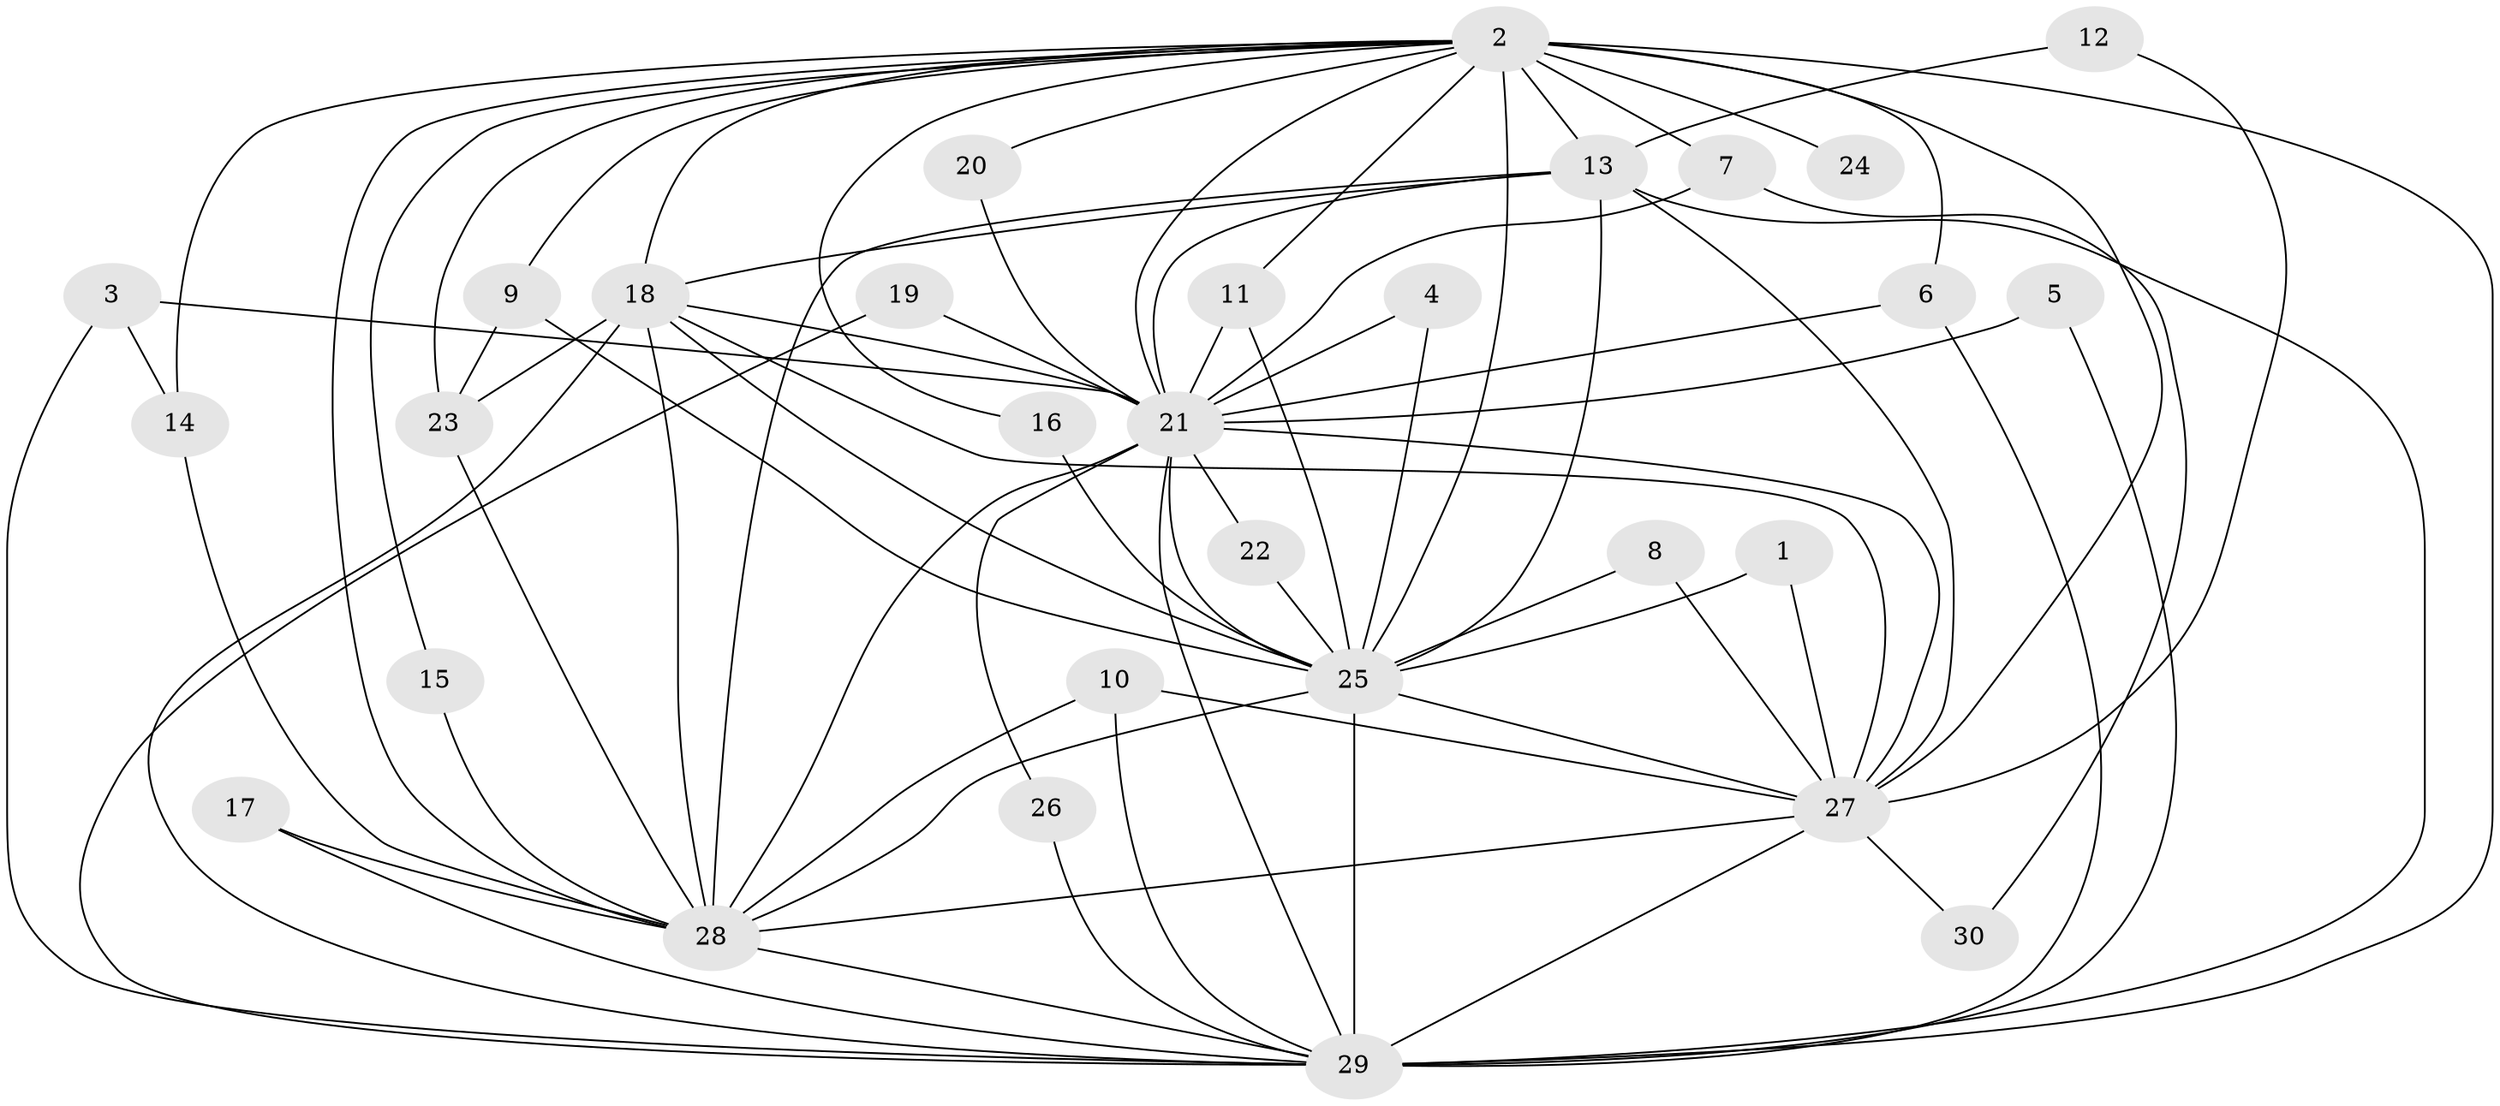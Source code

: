 // original degree distribution, {19: 0.016666666666666666, 17: 0.016666666666666666, 12: 0.016666666666666666, 18: 0.05, 14: 0.03333333333333333, 23: 0.016666666666666666, 16: 0.016666666666666666, 2: 0.5666666666666667, 3: 0.18333333333333332, 4: 0.08333333333333333}
// Generated by graph-tools (version 1.1) at 2025/25/03/09/25 03:25:50]
// undirected, 30 vertices, 77 edges
graph export_dot {
graph [start="1"]
  node [color=gray90,style=filled];
  1;
  2;
  3;
  4;
  5;
  6;
  7;
  8;
  9;
  10;
  11;
  12;
  13;
  14;
  15;
  16;
  17;
  18;
  19;
  20;
  21;
  22;
  23;
  24;
  25;
  26;
  27;
  28;
  29;
  30;
  1 -- 25 [weight=1.0];
  1 -- 27 [weight=1.0];
  2 -- 6 [weight=1.0];
  2 -- 7 [weight=2.0];
  2 -- 9 [weight=1.0];
  2 -- 11 [weight=1.0];
  2 -- 13 [weight=3.0];
  2 -- 14 [weight=1.0];
  2 -- 15 [weight=1.0];
  2 -- 16 [weight=1.0];
  2 -- 18 [weight=3.0];
  2 -- 20 [weight=1.0];
  2 -- 21 [weight=2.0];
  2 -- 23 [weight=2.0];
  2 -- 24 [weight=2.0];
  2 -- 25 [weight=4.0];
  2 -- 27 [weight=3.0];
  2 -- 28 [weight=3.0];
  2 -- 29 [weight=2.0];
  3 -- 14 [weight=1.0];
  3 -- 21 [weight=1.0];
  3 -- 29 [weight=1.0];
  4 -- 21 [weight=1.0];
  4 -- 25 [weight=1.0];
  5 -- 21 [weight=1.0];
  5 -- 29 [weight=1.0];
  6 -- 21 [weight=2.0];
  6 -- 29 [weight=1.0];
  7 -- 21 [weight=1.0];
  7 -- 30 [weight=1.0];
  8 -- 25 [weight=1.0];
  8 -- 27 [weight=1.0];
  9 -- 23 [weight=1.0];
  9 -- 25 [weight=1.0];
  10 -- 27 [weight=1.0];
  10 -- 28 [weight=1.0];
  10 -- 29 [weight=1.0];
  11 -- 21 [weight=1.0];
  11 -- 25 [weight=2.0];
  12 -- 13 [weight=1.0];
  12 -- 27 [weight=1.0];
  13 -- 18 [weight=2.0];
  13 -- 21 [weight=2.0];
  13 -- 25 [weight=3.0];
  13 -- 27 [weight=2.0];
  13 -- 28 [weight=2.0];
  13 -- 29 [weight=1.0];
  14 -- 28 [weight=1.0];
  15 -- 28 [weight=1.0];
  16 -- 25 [weight=1.0];
  17 -- 28 [weight=1.0];
  17 -- 29 [weight=1.0];
  18 -- 21 [weight=2.0];
  18 -- 23 [weight=1.0];
  18 -- 25 [weight=3.0];
  18 -- 27 [weight=1.0];
  18 -- 28 [weight=1.0];
  18 -- 29 [weight=1.0];
  19 -- 21 [weight=1.0];
  19 -- 29 [weight=1.0];
  20 -- 21 [weight=1.0];
  21 -- 22 [weight=1.0];
  21 -- 25 [weight=3.0];
  21 -- 26 [weight=1.0];
  21 -- 27 [weight=1.0];
  21 -- 28 [weight=1.0];
  21 -- 29 [weight=1.0];
  22 -- 25 [weight=1.0];
  23 -- 28 [weight=1.0];
  25 -- 27 [weight=3.0];
  25 -- 28 [weight=2.0];
  25 -- 29 [weight=3.0];
  26 -- 29 [weight=1.0];
  27 -- 28 [weight=1.0];
  27 -- 29 [weight=2.0];
  27 -- 30 [weight=1.0];
  28 -- 29 [weight=1.0];
}
